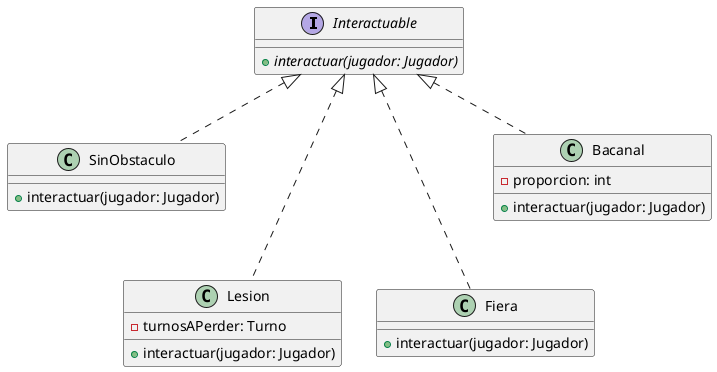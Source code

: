 @startuml Obstaculo

interface Interactuable{
    +{abstract} interactuar(jugador: Jugador)
}


class SinObstaculo{
    +interactuar(jugador: Jugador)
}


class Lesion{
    -turnosAPerder: Turno
    +interactuar(jugador: Jugador)
}


class Fiera{
    +interactuar(jugador: Jugador)
}


class Bacanal{
    -proporcion: int
    +interactuar(jugador: Jugador)
}


Interactuable <|.. SinObstaculo
Interactuable <|... Lesion
Interactuable <|.. Bacanal
Interactuable <|... Fiera


@enduml